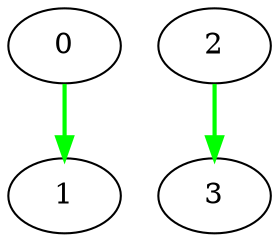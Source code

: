 digraph {
  0 [label="0", color=black];
  2 [label="2", color=black];
  1 [label="1", color=black];
  0 -> 1 [label="", color=green, penwidth=2];
  3 [label="3", color=black];
  2 -> 3 [label="", color=green, penwidth=2];
}
